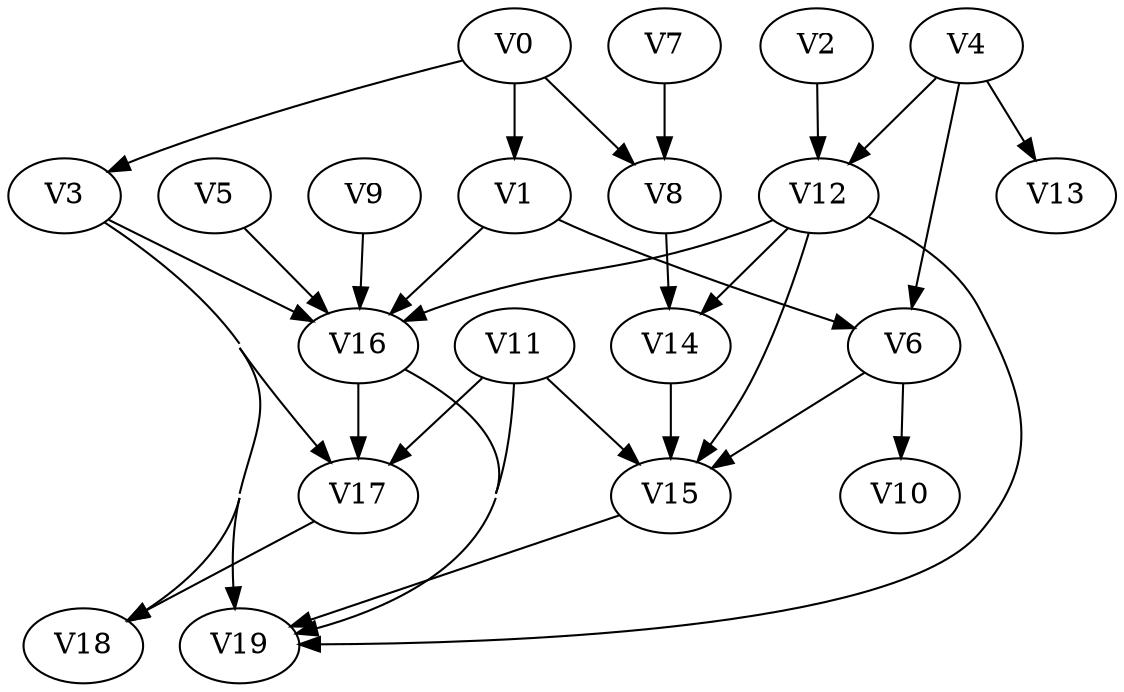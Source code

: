 strict digraph my_dotgraph {
concentrate=True;
V0;
V1;
V2;
V3;
V4;
V5;
V6;
V7;
V8;
V9;
V10;
V11;
V12;
V13;
V14;
V15;
V16;
V17;
V18;
V19;
V0 -> V1;
V0 -> V3;
V0 -> V8;
V1 -> V6;
V1 -> V16;
V2 -> V12;
V3 -> V16;
V3 -> V17;
V3 -> V18;
V3 -> V19;
V4 -> V6;
V4 -> V12;
V4 -> V13;
V5 -> V16;
V6 -> V10;
V6 -> V15;
V7 -> V8;
V8 -> V14;
V9 -> V16;
V11 -> V15;
V11 -> V17;
V11 -> V19;
V12 -> V14;
V12 -> V15;
V12 -> V16;
V12 -> V19;
V14 -> V15;
V15 -> V19;
V16 -> V17;
V16 -> V19;
V17 -> V18;
}